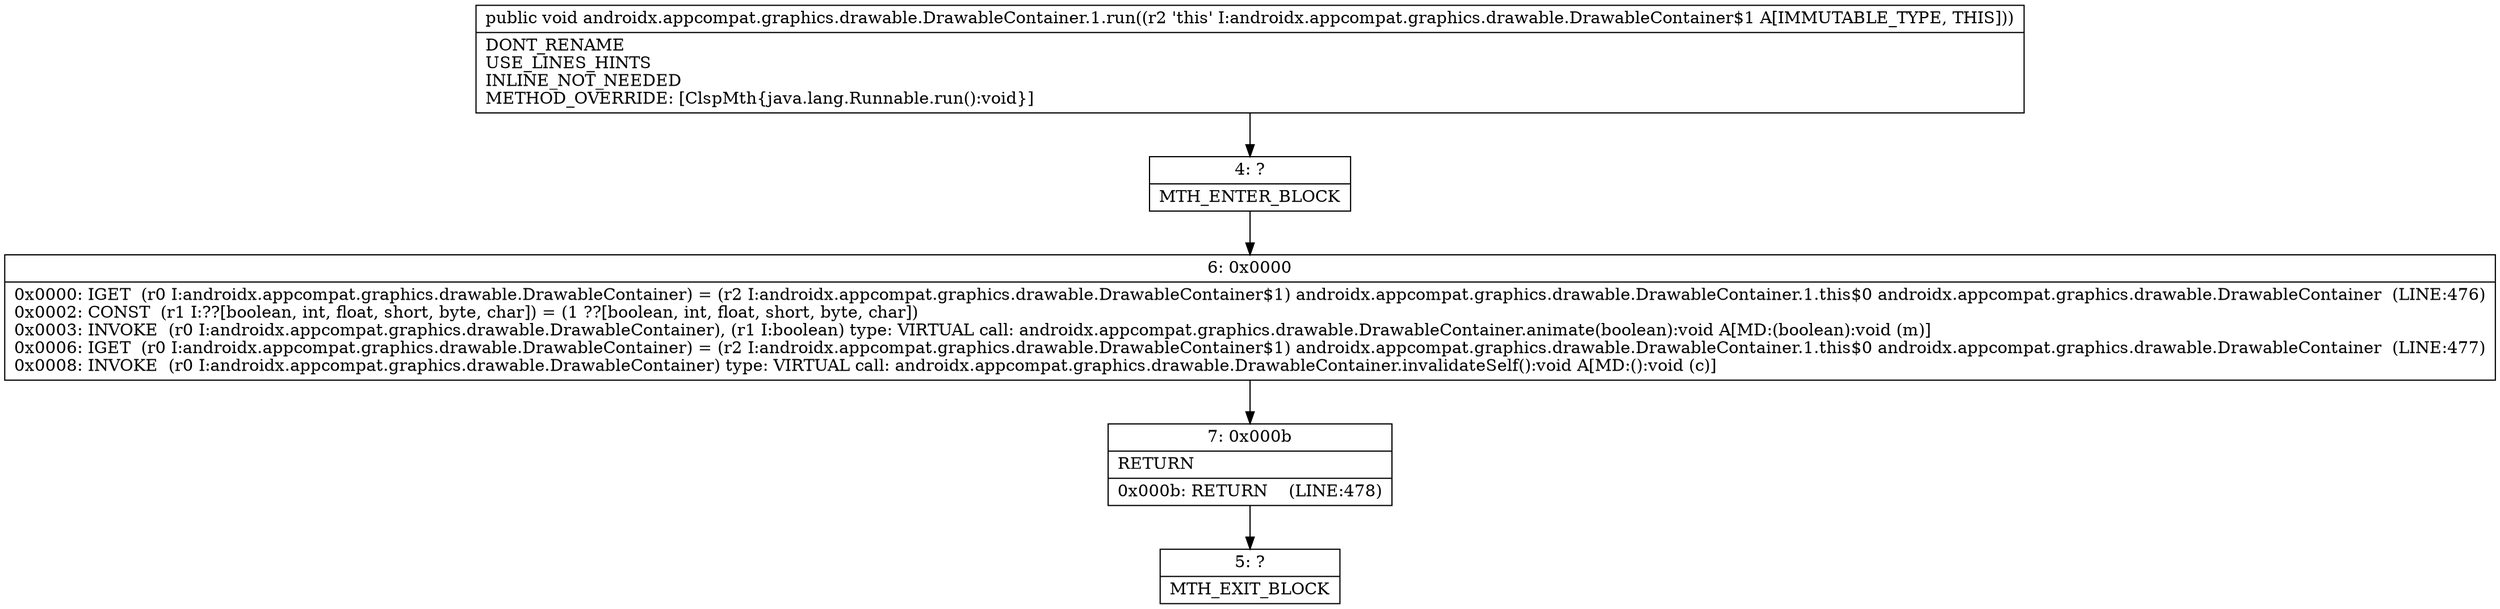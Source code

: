 digraph "CFG forandroidx.appcompat.graphics.drawable.DrawableContainer.1.run()V" {
Node_4 [shape=record,label="{4\:\ ?|MTH_ENTER_BLOCK\l}"];
Node_6 [shape=record,label="{6\:\ 0x0000|0x0000: IGET  (r0 I:androidx.appcompat.graphics.drawable.DrawableContainer) = (r2 I:androidx.appcompat.graphics.drawable.DrawableContainer$1) androidx.appcompat.graphics.drawable.DrawableContainer.1.this$0 androidx.appcompat.graphics.drawable.DrawableContainer  (LINE:476)\l0x0002: CONST  (r1 I:??[boolean, int, float, short, byte, char]) = (1 ??[boolean, int, float, short, byte, char]) \l0x0003: INVOKE  (r0 I:androidx.appcompat.graphics.drawable.DrawableContainer), (r1 I:boolean) type: VIRTUAL call: androidx.appcompat.graphics.drawable.DrawableContainer.animate(boolean):void A[MD:(boolean):void (m)]\l0x0006: IGET  (r0 I:androidx.appcompat.graphics.drawable.DrawableContainer) = (r2 I:androidx.appcompat.graphics.drawable.DrawableContainer$1) androidx.appcompat.graphics.drawable.DrawableContainer.1.this$0 androidx.appcompat.graphics.drawable.DrawableContainer  (LINE:477)\l0x0008: INVOKE  (r0 I:androidx.appcompat.graphics.drawable.DrawableContainer) type: VIRTUAL call: androidx.appcompat.graphics.drawable.DrawableContainer.invalidateSelf():void A[MD:():void (c)]\l}"];
Node_7 [shape=record,label="{7\:\ 0x000b|RETURN\l|0x000b: RETURN    (LINE:478)\l}"];
Node_5 [shape=record,label="{5\:\ ?|MTH_EXIT_BLOCK\l}"];
MethodNode[shape=record,label="{public void androidx.appcompat.graphics.drawable.DrawableContainer.1.run((r2 'this' I:androidx.appcompat.graphics.drawable.DrawableContainer$1 A[IMMUTABLE_TYPE, THIS]))  | DONT_RENAME\lUSE_LINES_HINTS\lINLINE_NOT_NEEDED\lMETHOD_OVERRIDE: [ClspMth\{java.lang.Runnable.run():void\}]\l}"];
MethodNode -> Node_4;Node_4 -> Node_6;
Node_6 -> Node_7;
Node_7 -> Node_5;
}

